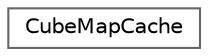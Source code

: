 digraph "Graphical Class Hierarchy"
{
 // LATEX_PDF_SIZE
  bgcolor="transparent";
  edge [fontname=Helvetica,fontsize=10,labelfontname=Helvetica,labelfontsize=10];
  node [fontname=Helvetica,fontsize=10,shape=box,height=0.2,width=0.4];
  rankdir="LR";
  Node0 [id="Node000000",label="CubeMapCache",height=0.2,width=0.4,color="grey40", fillcolor="white", style="filled",URL="$structCubeMapCache.html",tooltip="Structure to cache cube map textures."];
}
